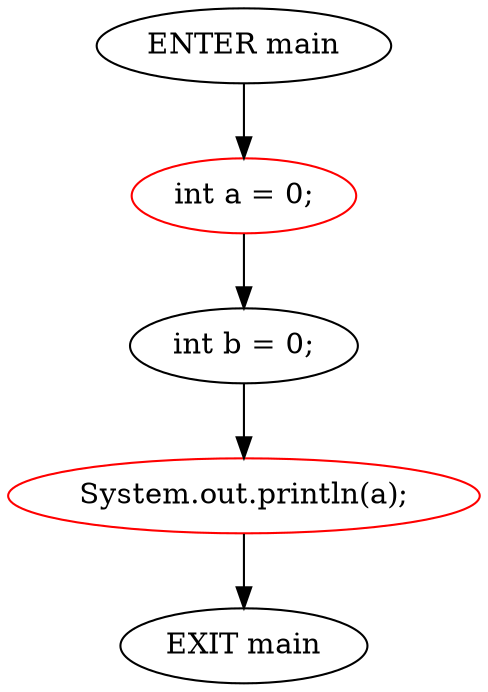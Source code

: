 strict digraph G {
  0 [ label="ENTER main" ];
  1 [ label="EXIT main" ];
  2 [ color="red" label="int a = 0;" ];
  3 [ label="int b = 0;" ];
  4 [ color="red" label="System.out.println(a);" ];
  0 -> 2 [ ];
  2 -> 3 [ ];
  3 -> 4 [ ];
  4 -> 1 [ ];
}
